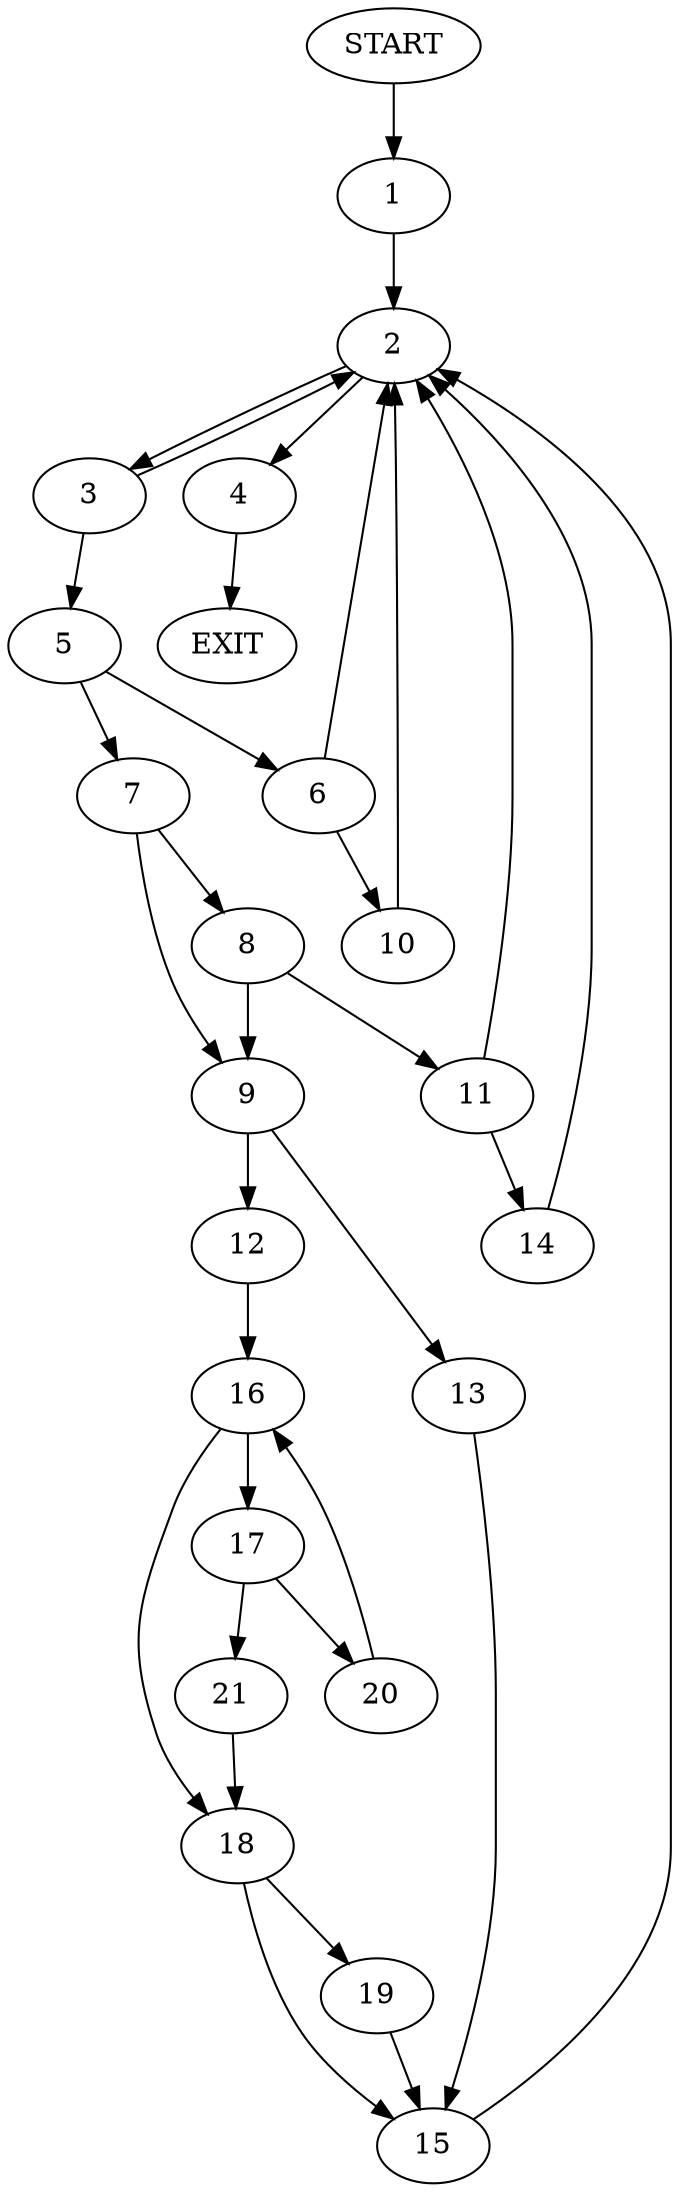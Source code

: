 digraph {
0 [label="START"]
22 [label="EXIT"]
0 -> 1
1 -> 2
2 -> 3
2 -> 4
4 -> 22
3 -> 2
3 -> 5
5 -> 6
5 -> 7
7 -> 8
7 -> 9
6 -> 2
6 -> 10
10 -> 2
8 -> 11
8 -> 9
9 -> 12
9 -> 13
11 -> 2
11 -> 14
14 -> 2
13 -> 15
12 -> 16
15 -> 2
16 -> 17
16 -> 18
18 -> 19
18 -> 15
17 -> 20
17 -> 21
21 -> 18
20 -> 16
19 -> 15
}
